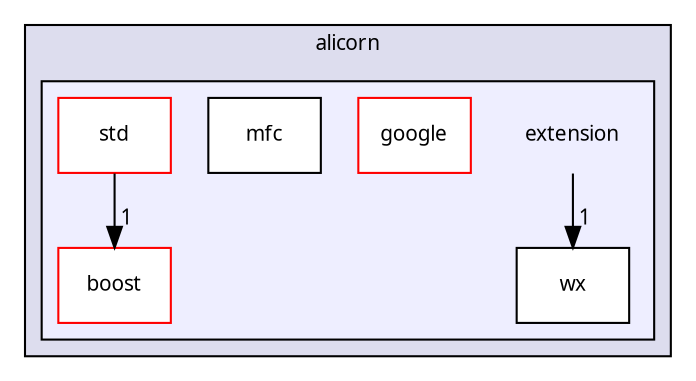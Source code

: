 digraph "Solution/Solution/Alicorn/include/alicorn/extension" {
  compound=true
  node [ fontsize="10", fontname="Verdana"];
  edge [ labelfontsize="10", labelfontname="Verdana"];
  subgraph clusterdir_34f62c79ac0a9d1c62ec4cec2d6b1c99 {
    graph [ bgcolor="#ddddee", pencolor="black", label="alicorn" fontname="Verdana", fontsize="10", URL="dir_34f62c79ac0a9d1c62ec4cec2d6b1c99.html"]
  subgraph clusterdir_c8af8c1795fb375da0dcf926b8c75dc1 {
    graph [ bgcolor="#eeeeff", pencolor="black", label="" URL="dir_c8af8c1795fb375da0dcf926b8c75dc1.html"];
    dir_c8af8c1795fb375da0dcf926b8c75dc1 [shape=plaintext label="extension"];
    dir_97998f6cbd155b4c7d660a6d8bea9d3d [shape=box label="boost" color="red" fillcolor="white" style="filled" URL="dir_97998f6cbd155b4c7d660a6d8bea9d3d.html"];
    dir_fe91a9db9bec062be43067507b9874b7 [shape=box label="google" color="red" fillcolor="white" style="filled" URL="dir_fe91a9db9bec062be43067507b9874b7.html"];
    dir_f41df87cfa1e7d1036876d4bc7d4e27c [shape=box label="mfc" color="black" fillcolor="white" style="filled" URL="dir_f41df87cfa1e7d1036876d4bc7d4e27c.html"];
    dir_1c1ae6a9dd513339114153138401ee8e [shape=box label="std" color="red" fillcolor="white" style="filled" URL="dir_1c1ae6a9dd513339114153138401ee8e.html"];
    dir_ca288751250a01e988964118a96c4add [shape=box label="wx" color="black" fillcolor="white" style="filled" URL="dir_ca288751250a01e988964118a96c4add.html"];
  }
  }
  dir_c8af8c1795fb375da0dcf926b8c75dc1->dir_ca288751250a01e988964118a96c4add [headlabel="1", labeldistance=1.5 headhref="dir_000052_000075.html"];
  dir_1c1ae6a9dd513339114153138401ee8e->dir_97998f6cbd155b4c7d660a6d8bea9d3d [headlabel="1", labeldistance=1.5 headhref="dir_000055_000053.html"];
}
